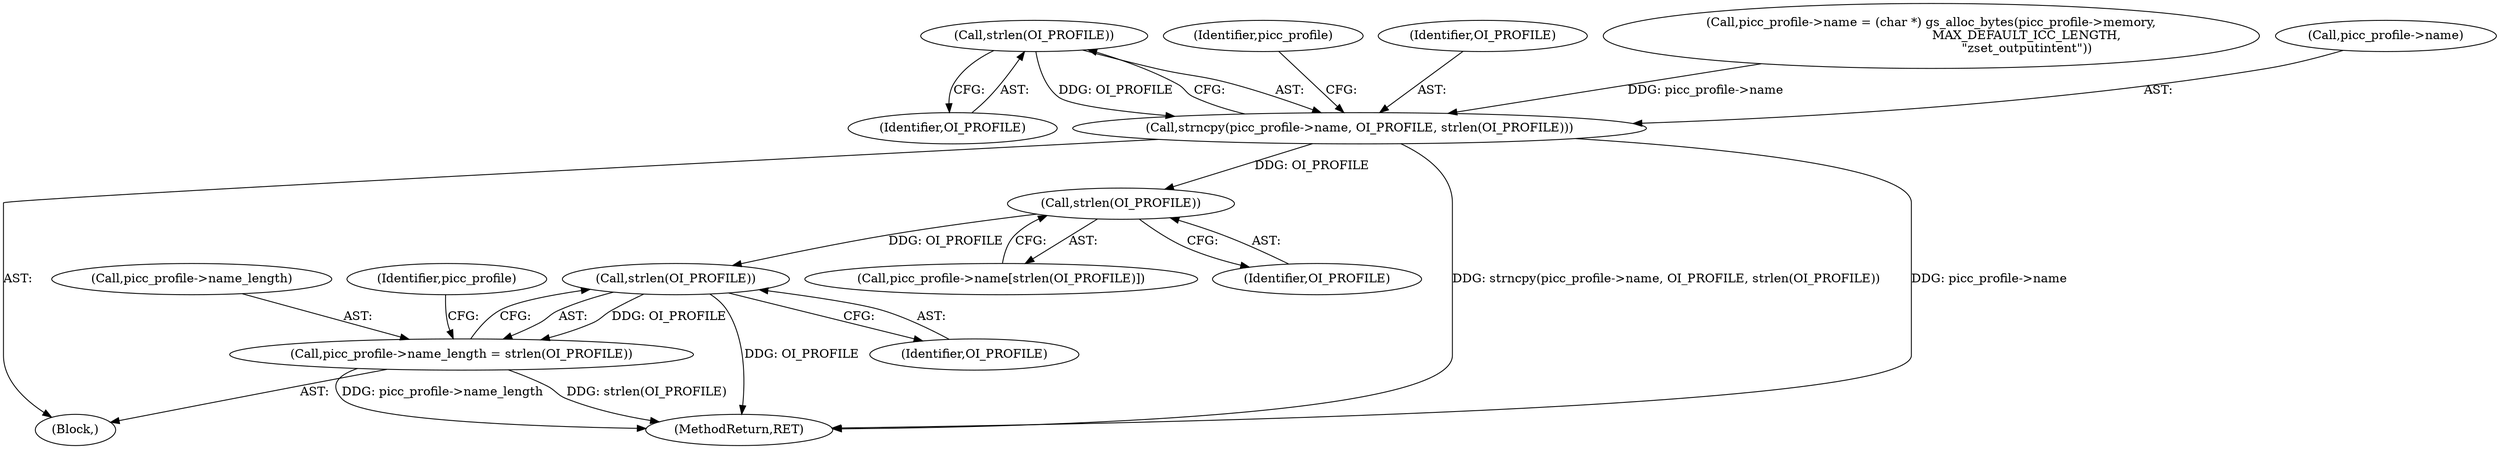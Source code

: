 digraph "0_ghostscript_67d760ab775dae4efe803b5944b0439aa3c0b04a_1@API" {
"1000391" [label="(Call,strlen(OI_PROFILE))"];
"1000386" [label="(Call,strncpy(picc_profile->name, OI_PROFILE, strlen(OI_PROFILE)))"];
"1000398" [label="(Call,strlen(OI_PROFILE))"];
"1000405" [label="(Call,strlen(OI_PROFILE))"];
"1000401" [label="(Call,picc_profile->name_length = strlen(OI_PROFILE))"];
"1000396" [label="(Identifier,picc_profile)"];
"1000405" [label="(Call,strlen(OI_PROFILE))"];
"1000392" [label="(Identifier,OI_PROFILE)"];
"1000391" [label="(Call,strlen(OI_PROFILE))"];
"1000390" [label="(Identifier,OI_PROFILE)"];
"1000374" [label="(Call,picc_profile->name = (char *) gs_alloc_bytes(picc_profile->memory,\n                                                 MAX_DEFAULT_ICC_LENGTH,\n                                                 \"zset_outputintent\"))"];
"1000394" [label="(Call,picc_profile->name[strlen(OI_PROFILE)])"];
"1000401" [label="(Call,picc_profile->name_length = strlen(OI_PROFILE))"];
"1000113" [label="(Block,)"];
"1000409" [label="(Identifier,picc_profile)"];
"1000398" [label="(Call,strlen(OI_PROFILE))"];
"1000402" [label="(Call,picc_profile->name_length)"];
"1000406" [label="(Identifier,OI_PROFILE)"];
"1000387" [label="(Call,picc_profile->name)"];
"1000399" [label="(Identifier,OI_PROFILE)"];
"1000524" [label="(MethodReturn,RET)"];
"1000386" [label="(Call,strncpy(picc_profile->name, OI_PROFILE, strlen(OI_PROFILE)))"];
"1000391" -> "1000386"  [label="AST: "];
"1000391" -> "1000392"  [label="CFG: "];
"1000392" -> "1000391"  [label="AST: "];
"1000386" -> "1000391"  [label="CFG: "];
"1000391" -> "1000386"  [label="DDG: OI_PROFILE"];
"1000386" -> "1000113"  [label="AST: "];
"1000387" -> "1000386"  [label="AST: "];
"1000390" -> "1000386"  [label="AST: "];
"1000396" -> "1000386"  [label="CFG: "];
"1000386" -> "1000524"  [label="DDG: picc_profile->name"];
"1000386" -> "1000524"  [label="DDG: strncpy(picc_profile->name, OI_PROFILE, strlen(OI_PROFILE))"];
"1000374" -> "1000386"  [label="DDG: picc_profile->name"];
"1000386" -> "1000398"  [label="DDG: OI_PROFILE"];
"1000398" -> "1000394"  [label="AST: "];
"1000398" -> "1000399"  [label="CFG: "];
"1000399" -> "1000398"  [label="AST: "];
"1000394" -> "1000398"  [label="CFG: "];
"1000398" -> "1000405"  [label="DDG: OI_PROFILE"];
"1000405" -> "1000401"  [label="AST: "];
"1000405" -> "1000406"  [label="CFG: "];
"1000406" -> "1000405"  [label="AST: "];
"1000401" -> "1000405"  [label="CFG: "];
"1000405" -> "1000524"  [label="DDG: OI_PROFILE"];
"1000405" -> "1000401"  [label="DDG: OI_PROFILE"];
"1000401" -> "1000113"  [label="AST: "];
"1000402" -> "1000401"  [label="AST: "];
"1000409" -> "1000401"  [label="CFG: "];
"1000401" -> "1000524"  [label="DDG: strlen(OI_PROFILE)"];
"1000401" -> "1000524"  [label="DDG: picc_profile->name_length"];
}

